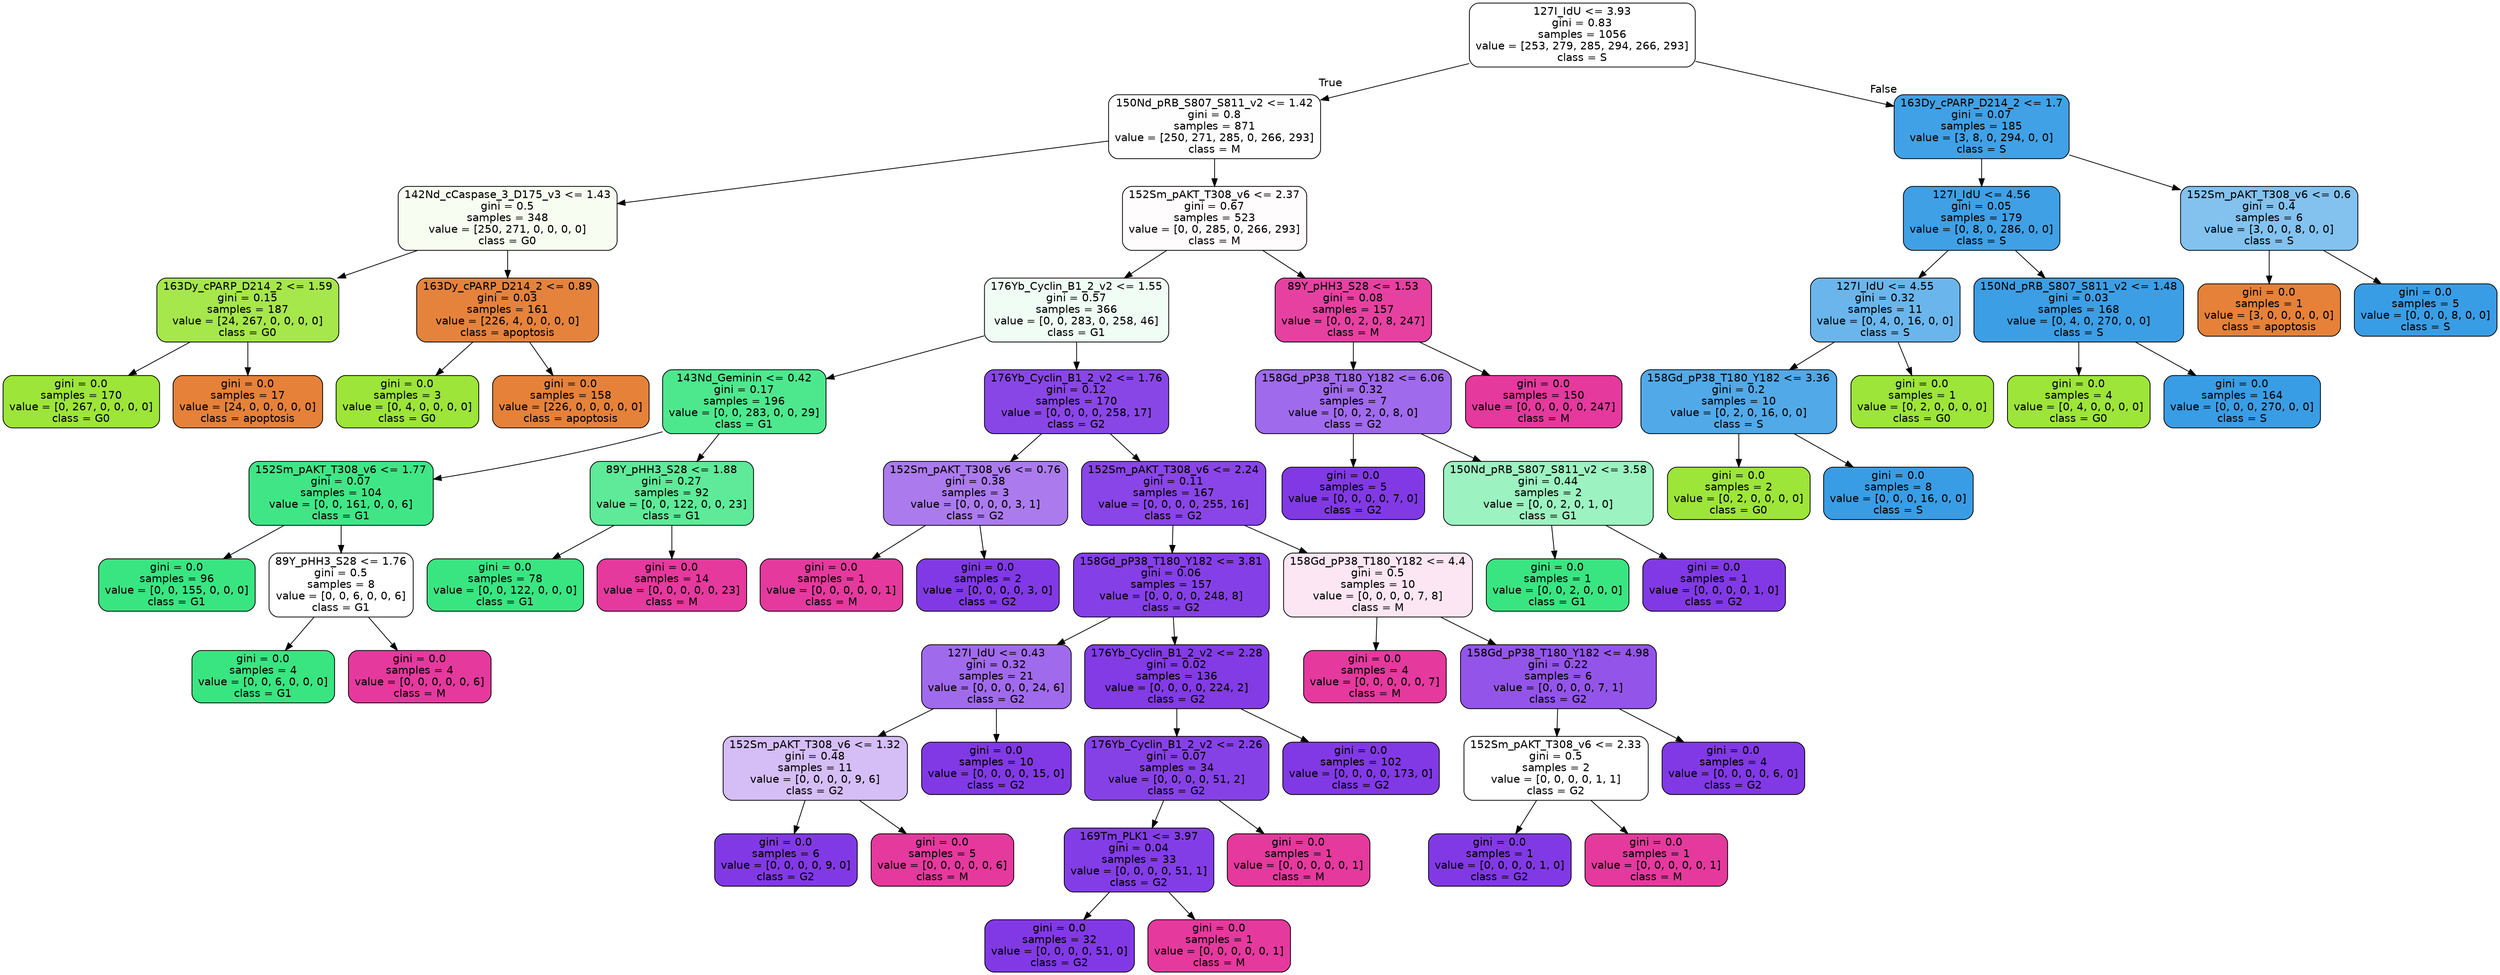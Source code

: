 digraph Tree {
node [shape=box, style="filled, rounded", color="black", fontname=helvetica] ;
edge [fontname=helvetica] ;
0 [label="127I_IdU <= 3.93\ngini = 0.83\nsamples = 1056\nvalue = [253, 279, 285, 294, 266, 293]\nclass = S", fillcolor="#ffffff"] ;
1 [label="150Nd_pRB_S807_S811_v2 <= 1.42\ngini = 0.8\nsamples = 871\nvalue = [250, 271, 285, 0, 266, 293]\nclass = M", fillcolor="#fffefe"] ;
0 -> 1 [labeldistance=2.5, labelangle=45, headlabel="True"] ;
2 [label="142Nd_cCaspase_3_D175_v3 <= 1.43\ngini = 0.5\nsamples = 348\nvalue = [250, 271, 0, 0, 0, 0]\nclass = G0", fillcolor="#f7fdf0"] ;
1 -> 2 ;
3 [label="163Dy_cPARP_D214_2 <= 1.59\ngini = 0.15\nsamples = 187\nvalue = [24, 267, 0, 0, 0, 0]\nclass = G0", fillcolor="#a6e74b"] ;
2 -> 3 ;
4 [label="gini = 0.0\nsamples = 170\nvalue = [0, 267, 0, 0, 0, 0]\nclass = G0", fillcolor="#9de539"] ;
3 -> 4 ;
5 [label="gini = 0.0\nsamples = 17\nvalue = [24, 0, 0, 0, 0, 0]\nclass = apoptosis", fillcolor="#e58139"] ;
3 -> 5 ;
6 [label="163Dy_cPARP_D214_2 <= 0.89\ngini = 0.03\nsamples = 161\nvalue = [226, 4, 0, 0, 0, 0]\nclass = apoptosis", fillcolor="#e5833d"] ;
2 -> 6 ;
7 [label="gini = 0.0\nsamples = 3\nvalue = [0, 4, 0, 0, 0, 0]\nclass = G0", fillcolor="#9de539"] ;
6 -> 7 ;
8 [label="gini = 0.0\nsamples = 158\nvalue = [226, 0, 0, 0, 0, 0]\nclass = apoptosis", fillcolor="#e58139"] ;
6 -> 8 ;
9 [label="152Sm_pAKT_T308_v6 <= 2.37\ngini = 0.67\nsamples = 523\nvalue = [0, 0, 285, 0, 266, 293]\nclass = M", fillcolor="#fffcfe"] ;
1 -> 9 ;
10 [label="176Yb_Cyclin_B1_2_v2 <= 1.55\ngini = 0.57\nsamples = 366\nvalue = [0, 0, 283, 0, 258, 46]\nclass = G1", fillcolor="#f0fdf5"] ;
9 -> 10 ;
11 [label="143Nd_Geminin <= 0.42\ngini = 0.17\nsamples = 196\nvalue = [0, 0, 283, 0, 0, 29]\nclass = G1", fillcolor="#4de88e"] ;
10 -> 11 ;
12 [label="152Sm_pAKT_T308_v6 <= 1.77\ngini = 0.07\nsamples = 104\nvalue = [0, 0, 161, 0, 0, 6]\nclass = G1", fillcolor="#40e686"] ;
11 -> 12 ;
13 [label="gini = 0.0\nsamples = 96\nvalue = [0, 0, 155, 0, 0, 0]\nclass = G1", fillcolor="#39e581"] ;
12 -> 13 ;
14 [label="89Y_pHH3_S28 <= 1.76\ngini = 0.5\nsamples = 8\nvalue = [0, 0, 6, 0, 0, 6]\nclass = G1", fillcolor="#ffffff"] ;
12 -> 14 ;
15 [label="gini = 0.0\nsamples = 4\nvalue = [0, 0, 6, 0, 0, 0]\nclass = G1", fillcolor="#39e581"] ;
14 -> 15 ;
16 [label="gini = 0.0\nsamples = 4\nvalue = [0, 0, 0, 0, 0, 6]\nclass = M", fillcolor="#e5399d"] ;
14 -> 16 ;
17 [label="89Y_pHH3_S28 <= 1.88\ngini = 0.27\nsamples = 92\nvalue = [0, 0, 122, 0, 0, 23]\nclass = G1", fillcolor="#5eea99"] ;
11 -> 17 ;
18 [label="gini = 0.0\nsamples = 78\nvalue = [0, 0, 122, 0, 0, 0]\nclass = G1", fillcolor="#39e581"] ;
17 -> 18 ;
19 [label="gini = 0.0\nsamples = 14\nvalue = [0, 0, 0, 0, 0, 23]\nclass = M", fillcolor="#e5399d"] ;
17 -> 19 ;
20 [label="176Yb_Cyclin_B1_2_v2 <= 1.76\ngini = 0.12\nsamples = 170\nvalue = [0, 0, 0, 0, 258, 17]\nclass = G2", fillcolor="#8946e7"] ;
10 -> 20 ;
21 [label="152Sm_pAKT_T308_v6 <= 0.76\ngini = 0.38\nsamples = 3\nvalue = [0, 0, 0, 0, 3, 1]\nclass = G2", fillcolor="#ab7bee"] ;
20 -> 21 ;
22 [label="gini = 0.0\nsamples = 1\nvalue = [0, 0, 0, 0, 0, 1]\nclass = M", fillcolor="#e5399d"] ;
21 -> 22 ;
23 [label="gini = 0.0\nsamples = 2\nvalue = [0, 0, 0, 0, 3, 0]\nclass = G2", fillcolor="#8139e5"] ;
21 -> 23 ;
24 [label="152Sm_pAKT_T308_v6 <= 2.24\ngini = 0.11\nsamples = 167\nvalue = [0, 0, 0, 0, 255, 16]\nclass = G2", fillcolor="#8945e7"] ;
20 -> 24 ;
25 [label="158Gd_pP38_T180_Y182 <= 3.81\ngini = 0.06\nsamples = 157\nvalue = [0, 0, 0, 0, 248, 8]\nclass = G2", fillcolor="#853fe6"] ;
24 -> 25 ;
26 [label="127I_IdU <= 0.43\ngini = 0.32\nsamples = 21\nvalue = [0, 0, 0, 0, 24, 6]\nclass = G2", fillcolor="#a06aec"] ;
25 -> 26 ;
27 [label="152Sm_pAKT_T308_v6 <= 1.32\ngini = 0.48\nsamples = 11\nvalue = [0, 0, 0, 0, 9, 6]\nclass = G2", fillcolor="#d5bdf6"] ;
26 -> 27 ;
28 [label="gini = 0.0\nsamples = 6\nvalue = [0, 0, 0, 0, 9, 0]\nclass = G2", fillcolor="#8139e5"] ;
27 -> 28 ;
29 [label="gini = 0.0\nsamples = 5\nvalue = [0, 0, 0, 0, 0, 6]\nclass = M", fillcolor="#e5399d"] ;
27 -> 29 ;
30 [label="gini = 0.0\nsamples = 10\nvalue = [0, 0, 0, 0, 15, 0]\nclass = G2", fillcolor="#8139e5"] ;
26 -> 30 ;
31 [label="176Yb_Cyclin_B1_2_v2 <= 2.28\ngini = 0.02\nsamples = 136\nvalue = [0, 0, 0, 0, 224, 2]\nclass = G2", fillcolor="#823be5"] ;
25 -> 31 ;
32 [label="176Yb_Cyclin_B1_2_v2 <= 2.26\ngini = 0.07\nsamples = 34\nvalue = [0, 0, 0, 0, 51, 2]\nclass = G2", fillcolor="#8641e6"] ;
31 -> 32 ;
33 [label="169Tm_PLK1 <= 3.97\ngini = 0.04\nsamples = 33\nvalue = [0, 0, 0, 0, 51, 1]\nclass = G2", fillcolor="#833de6"] ;
32 -> 33 ;
34 [label="gini = 0.0\nsamples = 32\nvalue = [0, 0, 0, 0, 51, 0]\nclass = G2", fillcolor="#8139e5"] ;
33 -> 34 ;
35 [label="gini = 0.0\nsamples = 1\nvalue = [0, 0, 0, 0, 0, 1]\nclass = M", fillcolor="#e5399d"] ;
33 -> 35 ;
36 [label="gini = 0.0\nsamples = 1\nvalue = [0, 0, 0, 0, 0, 1]\nclass = M", fillcolor="#e5399d"] ;
32 -> 36 ;
37 [label="gini = 0.0\nsamples = 102\nvalue = [0, 0, 0, 0, 173, 0]\nclass = G2", fillcolor="#8139e5"] ;
31 -> 37 ;
38 [label="158Gd_pP38_T180_Y182 <= 4.4\ngini = 0.5\nsamples = 10\nvalue = [0, 0, 0, 0, 7, 8]\nclass = M", fillcolor="#fce6f3"] ;
24 -> 38 ;
39 [label="gini = 0.0\nsamples = 4\nvalue = [0, 0, 0, 0, 0, 7]\nclass = M", fillcolor="#e5399d"] ;
38 -> 39 ;
40 [label="158Gd_pP38_T180_Y182 <= 4.98\ngini = 0.22\nsamples = 6\nvalue = [0, 0, 0, 0, 7, 1]\nclass = G2", fillcolor="#9355e9"] ;
38 -> 40 ;
41 [label="152Sm_pAKT_T308_v6 <= 2.33\ngini = 0.5\nsamples = 2\nvalue = [0, 0, 0, 0, 1, 1]\nclass = G2", fillcolor="#ffffff"] ;
40 -> 41 ;
42 [label="gini = 0.0\nsamples = 1\nvalue = [0, 0, 0, 0, 1, 0]\nclass = G2", fillcolor="#8139e5"] ;
41 -> 42 ;
43 [label="gini = 0.0\nsamples = 1\nvalue = [0, 0, 0, 0, 0, 1]\nclass = M", fillcolor="#e5399d"] ;
41 -> 43 ;
44 [label="gini = 0.0\nsamples = 4\nvalue = [0, 0, 0, 0, 6, 0]\nclass = G2", fillcolor="#8139e5"] ;
40 -> 44 ;
45 [label="89Y_pHH3_S28 <= 1.53\ngini = 0.08\nsamples = 157\nvalue = [0, 0, 2, 0, 8, 247]\nclass = M", fillcolor="#e641a1"] ;
9 -> 45 ;
46 [label="158Gd_pP38_T180_Y182 <= 6.06\ngini = 0.32\nsamples = 7\nvalue = [0, 0, 2, 0, 8, 0]\nclass = G2", fillcolor="#a06aec"] ;
45 -> 46 ;
47 [label="gini = 0.0\nsamples = 5\nvalue = [0, 0, 0, 0, 7, 0]\nclass = G2", fillcolor="#8139e5"] ;
46 -> 47 ;
48 [label="150Nd_pRB_S807_S811_v2 <= 3.58\ngini = 0.44\nsamples = 2\nvalue = [0, 0, 2, 0, 1, 0]\nclass = G1", fillcolor="#9cf2c0"] ;
46 -> 48 ;
49 [label="gini = 0.0\nsamples = 1\nvalue = [0, 0, 2, 0, 0, 0]\nclass = G1", fillcolor="#39e581"] ;
48 -> 49 ;
50 [label="gini = 0.0\nsamples = 1\nvalue = [0, 0, 0, 0, 1, 0]\nclass = G2", fillcolor="#8139e5"] ;
48 -> 50 ;
51 [label="gini = 0.0\nsamples = 150\nvalue = [0, 0, 0, 0, 0, 247]\nclass = M", fillcolor="#e5399d"] ;
45 -> 51 ;
52 [label="163Dy_cPARP_D214_2 <= 1.7\ngini = 0.07\nsamples = 185\nvalue = [3, 8, 0, 294, 0, 0]\nclass = S", fillcolor="#40a1e6"] ;
0 -> 52 [labeldistance=2.5, labelangle=-45, headlabel="False"] ;
53 [label="127I_IdU <= 4.56\ngini = 0.05\nsamples = 179\nvalue = [0, 8, 0, 286, 0, 0]\nclass = S", fillcolor="#3fa0e6"] ;
52 -> 53 ;
54 [label="127I_IdU <= 4.55\ngini = 0.32\nsamples = 11\nvalue = [0, 4, 0, 16, 0, 0]\nclass = S", fillcolor="#6ab6ec"] ;
53 -> 54 ;
55 [label="158Gd_pP38_T180_Y182 <= 3.36\ngini = 0.2\nsamples = 10\nvalue = [0, 2, 0, 16, 0, 0]\nclass = S", fillcolor="#52a9e8"] ;
54 -> 55 ;
56 [label="gini = 0.0\nsamples = 2\nvalue = [0, 2, 0, 0, 0, 0]\nclass = G0", fillcolor="#9de539"] ;
55 -> 56 ;
57 [label="gini = 0.0\nsamples = 8\nvalue = [0, 0, 0, 16, 0, 0]\nclass = S", fillcolor="#399de5"] ;
55 -> 57 ;
58 [label="gini = 0.0\nsamples = 1\nvalue = [0, 2, 0, 0, 0, 0]\nclass = G0", fillcolor="#9de539"] ;
54 -> 58 ;
59 [label="150Nd_pRB_S807_S811_v2 <= 1.48\ngini = 0.03\nsamples = 168\nvalue = [0, 4, 0, 270, 0, 0]\nclass = S", fillcolor="#3c9ee5"] ;
53 -> 59 ;
60 [label="gini = 0.0\nsamples = 4\nvalue = [0, 4, 0, 0, 0, 0]\nclass = G0", fillcolor="#9de539"] ;
59 -> 60 ;
61 [label="gini = 0.0\nsamples = 164\nvalue = [0, 0, 0, 270, 0, 0]\nclass = S", fillcolor="#399de5"] ;
59 -> 61 ;
62 [label="152Sm_pAKT_T308_v6 <= 0.6\ngini = 0.4\nsamples = 6\nvalue = [3, 0, 0, 8, 0, 0]\nclass = S", fillcolor="#83c2ef"] ;
52 -> 62 ;
63 [label="gini = 0.0\nsamples = 1\nvalue = [3, 0, 0, 0, 0, 0]\nclass = apoptosis", fillcolor="#e58139"] ;
62 -> 63 ;
64 [label="gini = 0.0\nsamples = 5\nvalue = [0, 0, 0, 8, 0, 0]\nclass = S", fillcolor="#399de5"] ;
62 -> 64 ;
}